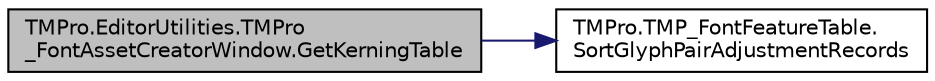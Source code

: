 digraph "TMPro.EditorUtilities.TMPro_FontAssetCreatorWindow.GetKerningTable"
{
 // LATEX_PDF_SIZE
  edge [fontname="Helvetica",fontsize="10",labelfontname="Helvetica",labelfontsize="10"];
  node [fontname="Helvetica",fontsize="10",shape=record];
  rankdir="LR";
  Node1 [label="TMPro.EditorUtilities.TMPro\l_FontAssetCreatorWindow.GetKerningTable",height=0.2,width=0.4,color="black", fillcolor="grey75", style="filled", fontcolor="black",tooltip=" "];
  Node1 -> Node2 [color="midnightblue",fontsize="10",style="solid",fontname="Helvetica"];
  Node2 [label="TMPro.TMP_FontFeatureTable.\lSortGlyphPairAdjustmentRecords",height=0.2,width=0.4,color="black", fillcolor="white", style="filled",URL="$class_t_m_pro_1_1_t_m_p___font_feature_table.html#ad3d82aeab7236adaa6863d1f4d3f4bfb",tooltip="Sort the glyph pair adjustment records by glyph index."];
}
